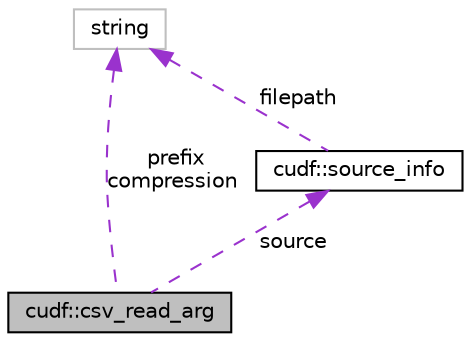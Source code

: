 digraph "cudf::csv_read_arg"
{
  edge [fontname="Helvetica",fontsize="10",labelfontname="Helvetica",labelfontsize="10"];
  node [fontname="Helvetica",fontsize="10",shape=record];
  Node1 [label="cudf::csv_read_arg",height=0.2,width=0.4,color="black", fillcolor="grey75", style="filled", fontcolor="black"];
  Node2 -> Node1 [dir="back",color="darkorchid3",fontsize="10",style="dashed",label=" prefix\ncompression" ,fontname="Helvetica"];
  Node2 [label="string",height=0.2,width=0.4,color="grey75", fillcolor="white", style="filled"];
  Node3 -> Node1 [dir="back",color="darkorchid3",fontsize="10",style="dashed",label=" source" ,fontname="Helvetica"];
  Node3 [label="cudf::source_info",height=0.2,width=0.4,color="black", fillcolor="white", style="filled",URL="$structcudf_1_1source__info.html",tooltip="Input source info for xxx_read_arg arguments "];
  Node2 -> Node3 [dir="back",color="darkorchid3",fontsize="10",style="dashed",label=" filepath" ,fontname="Helvetica"];
}
